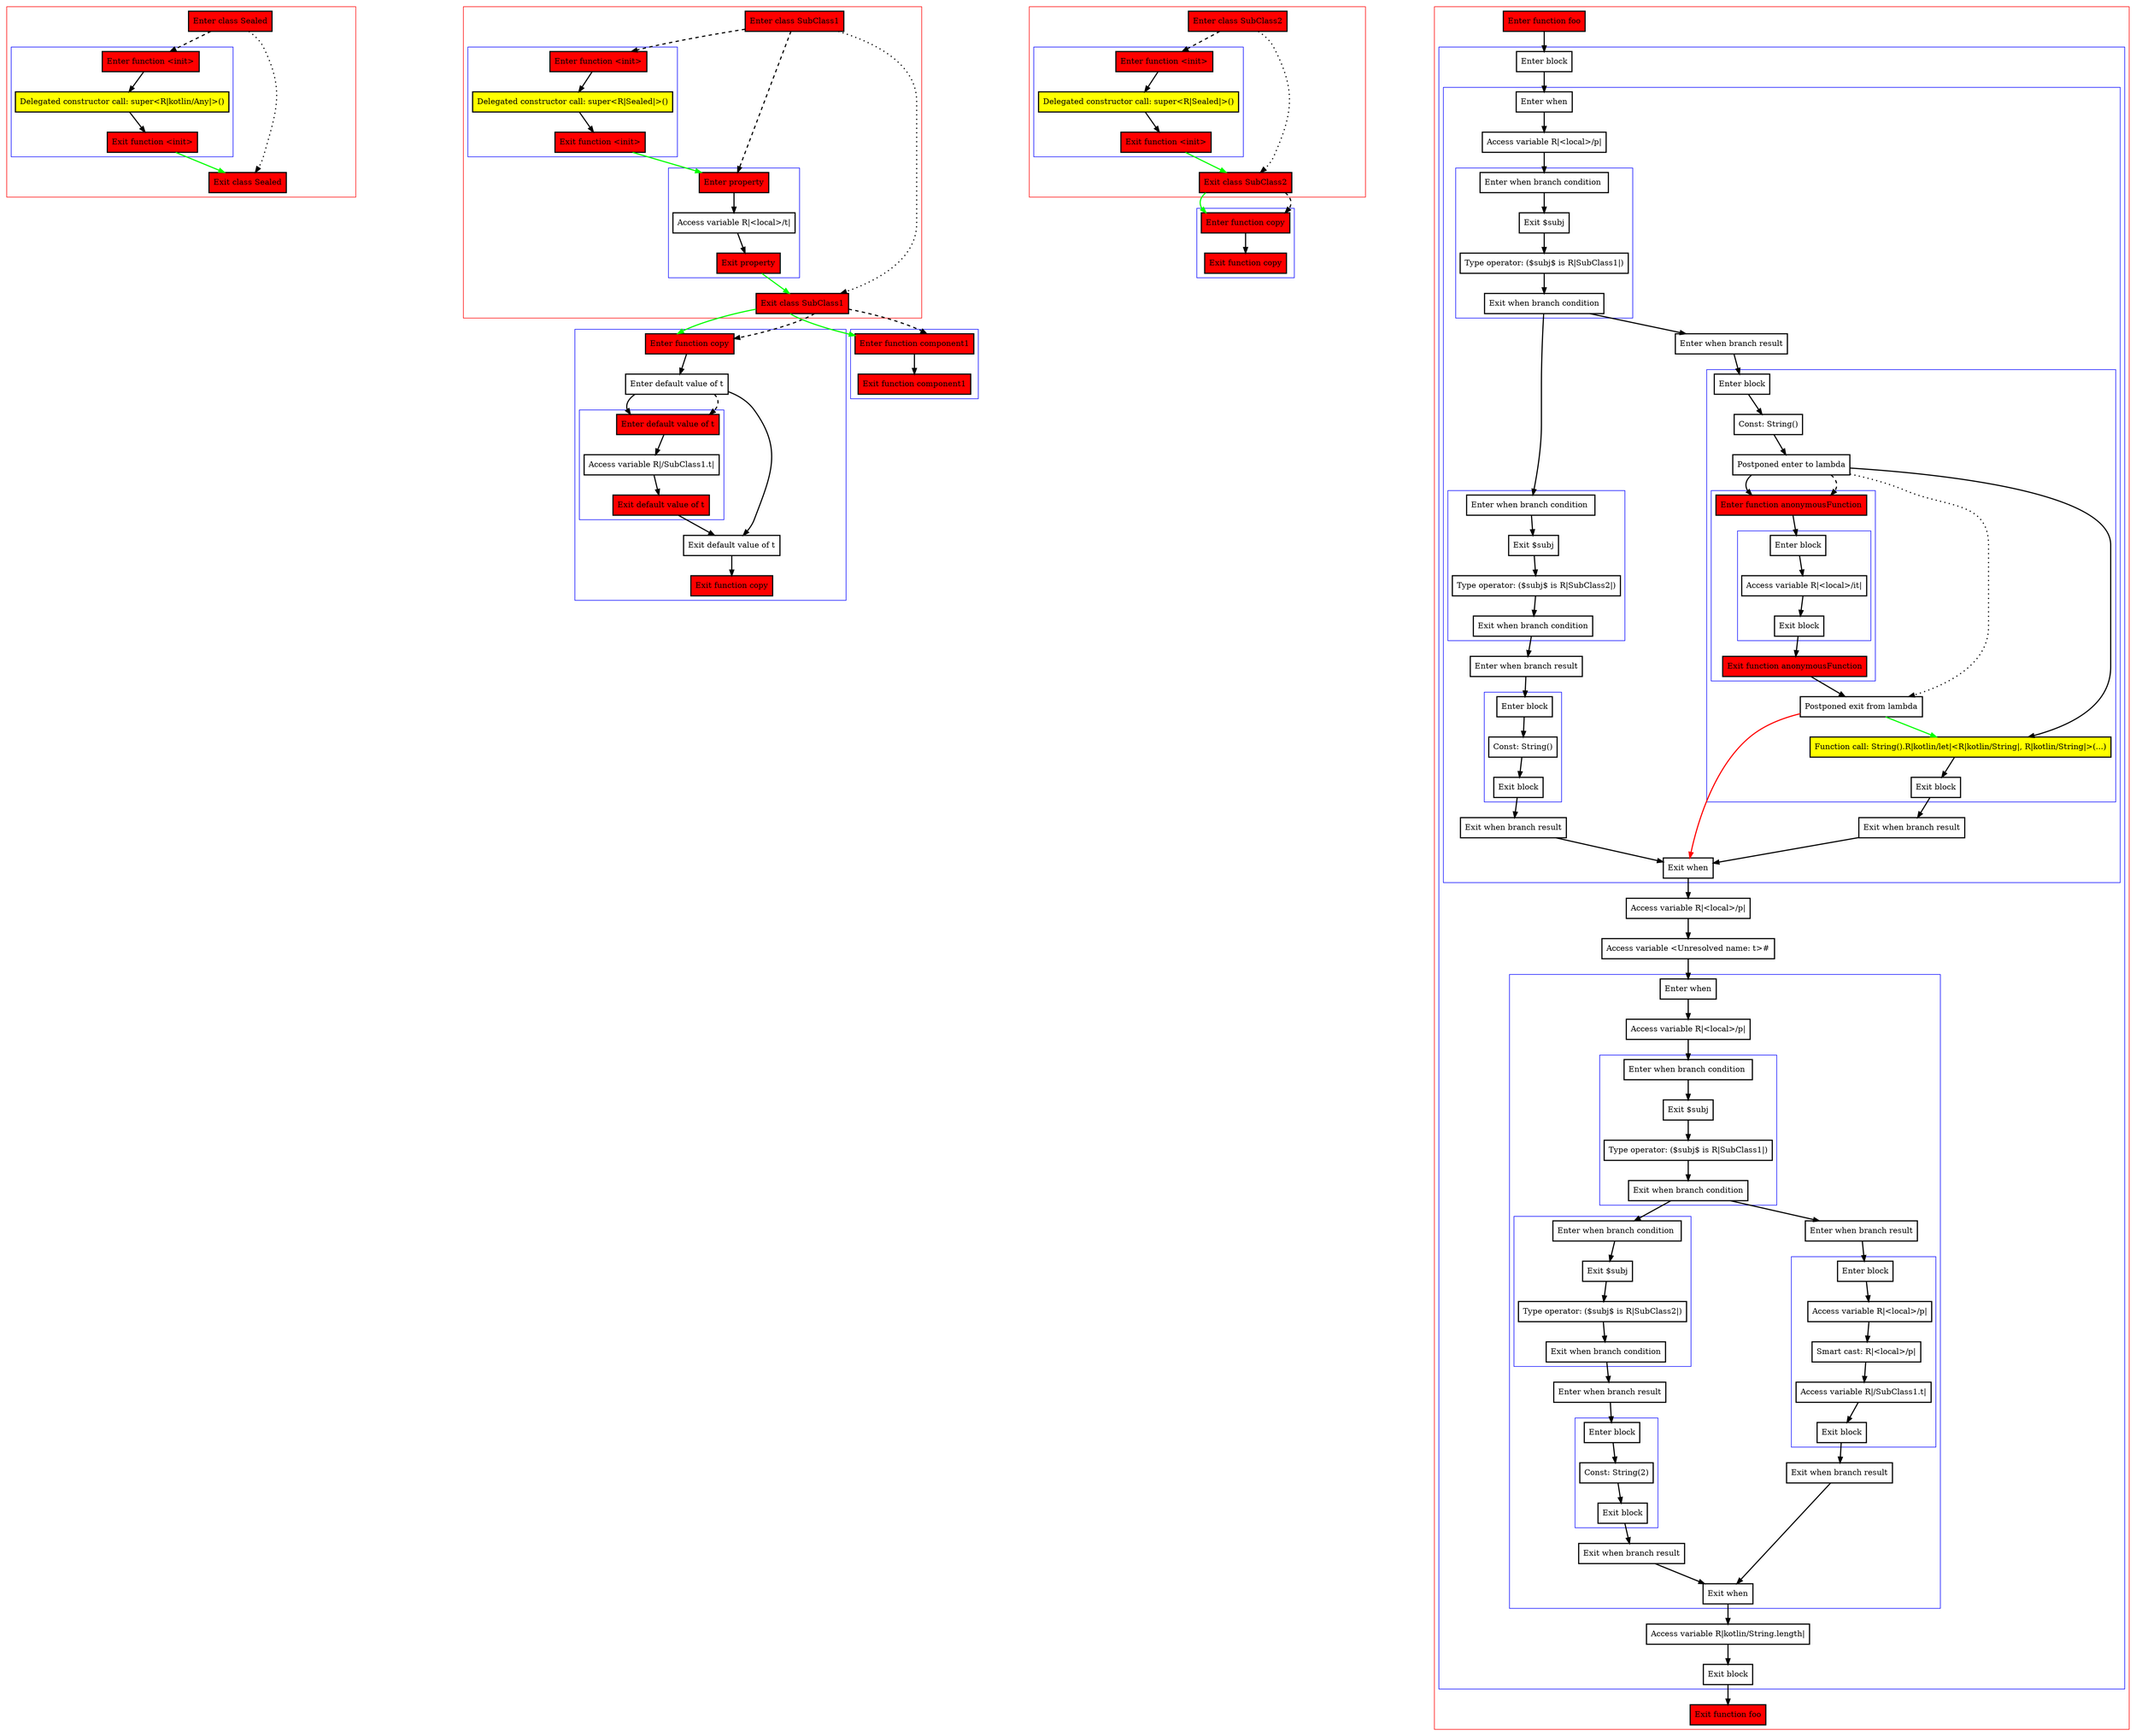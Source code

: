 digraph lambdaInWhenBranch_kt {
    graph [nodesep=3]
    node [shape=box penwidth=2]
    edge [penwidth=2]

    subgraph cluster_0 {
        color=red
        0 [label="Enter class Sealed" style="filled" fillcolor=red];
        subgraph cluster_1 {
            color=blue
            1 [label="Enter function <init>" style="filled" fillcolor=red];
            2 [label="Delegated constructor call: super<R|kotlin/Any|>()" style="filled" fillcolor=yellow];
            3 [label="Exit function <init>" style="filled" fillcolor=red];
        }
        4 [label="Exit class Sealed" style="filled" fillcolor=red];
    }
    0 -> {4} [style=dotted];
    0 -> {1} [style=dashed];
    1 -> {2};
    2 -> {3};
    3 -> {4} [color=green];

    subgraph cluster_2 {
        color=red
        5 [label="Enter class SubClass1" style="filled" fillcolor=red];
        subgraph cluster_3 {
            color=blue
            6 [label="Enter function <init>" style="filled" fillcolor=red];
            7 [label="Delegated constructor call: super<R|Sealed|>()" style="filled" fillcolor=yellow];
            8 [label="Exit function <init>" style="filled" fillcolor=red];
        }
        subgraph cluster_4 {
            color=blue
            9 [label="Enter property" style="filled" fillcolor=red];
            10 [label="Access variable R|<local>/t|"];
            11 [label="Exit property" style="filled" fillcolor=red];
        }
        12 [label="Exit class SubClass1" style="filled" fillcolor=red];
    }
    subgraph cluster_5 {
        color=blue
        13 [label="Enter function copy" style="filled" fillcolor=red];
        14 [label="Enter default value of t"];
        subgraph cluster_6 {
            color=blue
            15 [label="Enter default value of t" style="filled" fillcolor=red];
            16 [label="Access variable R|/SubClass1.t|"];
            17 [label="Exit default value of t" style="filled" fillcolor=red];
        }
        18 [label="Exit default value of t"];
        19 [label="Exit function copy" style="filled" fillcolor=red];
    }
    subgraph cluster_7 {
        color=blue
        20 [label="Enter function component1" style="filled" fillcolor=red];
        21 [label="Exit function component1" style="filled" fillcolor=red];
    }
    5 -> {12} [style=dotted];
    5 -> {6 9} [style=dashed];
    6 -> {7};
    7 -> {8};
    8 -> {9} [color=green];
    9 -> {10};
    10 -> {11};
    11 -> {12} [color=green];
    12 -> {13 20} [color=green];
    12 -> {13 20} [style=dashed];
    13 -> {14};
    14 -> {15 18};
    14 -> {15} [style=dashed];
    15 -> {16};
    16 -> {17};
    17 -> {18};
    18 -> {19};
    20 -> {21};

    subgraph cluster_8 {
        color=red
        22 [label="Enter class SubClass2" style="filled" fillcolor=red];
        subgraph cluster_9 {
            color=blue
            23 [label="Enter function <init>" style="filled" fillcolor=red];
            24 [label="Delegated constructor call: super<R|Sealed|>()" style="filled" fillcolor=yellow];
            25 [label="Exit function <init>" style="filled" fillcolor=red];
        }
        26 [label="Exit class SubClass2" style="filled" fillcolor=red];
    }
    subgraph cluster_10 {
        color=blue
        27 [label="Enter function copy" style="filled" fillcolor=red];
        28 [label="Exit function copy" style="filled" fillcolor=red];
    }
    22 -> {26} [style=dotted];
    22 -> {23} [style=dashed];
    23 -> {24};
    24 -> {25};
    25 -> {26} [color=green];
    26 -> {27} [color=green];
    26 -> {27} [style=dashed];
    27 -> {28};

    subgraph cluster_11 {
        color=red
        29 [label="Enter function foo" style="filled" fillcolor=red];
        subgraph cluster_12 {
            color=blue
            30 [label="Enter block"];
            subgraph cluster_13 {
                color=blue
                31 [label="Enter when"];
                32 [label="Access variable R|<local>/p|"];
                subgraph cluster_14 {
                    color=blue
                    33 [label="Enter when branch condition "];
                    34 [label="Exit $subj"];
                    35 [label="Type operator: ($subj$ is R|SubClass1|)"];
                    36 [label="Exit when branch condition"];
                }
                subgraph cluster_15 {
                    color=blue
                    37 [label="Enter when branch condition "];
                    38 [label="Exit $subj"];
                    39 [label="Type operator: ($subj$ is R|SubClass2|)"];
                    40 [label="Exit when branch condition"];
                }
                41 [label="Enter when branch result"];
                subgraph cluster_16 {
                    color=blue
                    42 [label="Enter block"];
                    43 [label="Const: String()"];
                    44 [label="Exit block"];
                }
                45 [label="Exit when branch result"];
                46 [label="Enter when branch result"];
                subgraph cluster_17 {
                    color=blue
                    47 [label="Enter block"];
                    48 [label="Const: String()"];
                    49 [label="Postponed enter to lambda"];
                    subgraph cluster_18 {
                        color=blue
                        50 [label="Enter function anonymousFunction" style="filled" fillcolor=red];
                        subgraph cluster_19 {
                            color=blue
                            51 [label="Enter block"];
                            52 [label="Access variable R|<local>/it|"];
                            53 [label="Exit block"];
                        }
                        54 [label="Exit function anonymousFunction" style="filled" fillcolor=red];
                    }
                    55 [label="Postponed exit from lambda"];
                    56 [label="Function call: String().R|kotlin/let|<R|kotlin/String|, R|kotlin/String|>(...)" style="filled" fillcolor=yellow];
                    57 [label="Exit block"];
                }
                58 [label="Exit when branch result"];
                59 [label="Exit when"];
            }
            60 [label="Access variable R|<local>/p|"];
            61 [label="Access variable <Unresolved name: t>#"];
            subgraph cluster_20 {
                color=blue
                62 [label="Enter when"];
                63 [label="Access variable R|<local>/p|"];
                subgraph cluster_21 {
                    color=blue
                    64 [label="Enter when branch condition "];
                    65 [label="Exit $subj"];
                    66 [label="Type operator: ($subj$ is R|SubClass1|)"];
                    67 [label="Exit when branch condition"];
                }
                subgraph cluster_22 {
                    color=blue
                    68 [label="Enter when branch condition "];
                    69 [label="Exit $subj"];
                    70 [label="Type operator: ($subj$ is R|SubClass2|)"];
                    71 [label="Exit when branch condition"];
                }
                72 [label="Enter when branch result"];
                subgraph cluster_23 {
                    color=blue
                    73 [label="Enter block"];
                    74 [label="Const: String(2)"];
                    75 [label="Exit block"];
                }
                76 [label="Exit when branch result"];
                77 [label="Enter when branch result"];
                subgraph cluster_24 {
                    color=blue
                    78 [label="Enter block"];
                    79 [label="Access variable R|<local>/p|"];
                    80 [label="Smart cast: R|<local>/p|"];
                    81 [label="Access variable R|/SubClass1.t|"];
                    82 [label="Exit block"];
                }
                83 [label="Exit when branch result"];
                84 [label="Exit when"];
            }
            85 [label="Access variable R|kotlin/String.length|"];
            86 [label="Exit block"];
        }
        87 [label="Exit function foo" style="filled" fillcolor=red];
    }
    29 -> {30};
    30 -> {31};
    31 -> {32};
    32 -> {33};
    33 -> {34};
    34 -> {35};
    35 -> {36};
    36 -> {37 46};
    37 -> {38};
    38 -> {39};
    39 -> {40};
    40 -> {41};
    41 -> {42};
    42 -> {43};
    43 -> {44};
    44 -> {45};
    45 -> {59};
    46 -> {47};
    47 -> {48};
    48 -> {49};
    49 -> {50 56};
    49 -> {55} [style=dotted];
    49 -> {50} [style=dashed];
    50 -> {51};
    51 -> {52};
    52 -> {53};
    53 -> {54};
    54 -> {55};
    55 -> {56} [color=green];
    55 -> {59} [color=red];
    56 -> {57};
    57 -> {58};
    58 -> {59};
    59 -> {60};
    60 -> {61};
    61 -> {62};
    62 -> {63};
    63 -> {64};
    64 -> {65};
    65 -> {66};
    66 -> {67};
    67 -> {68 77};
    68 -> {69};
    69 -> {70};
    70 -> {71};
    71 -> {72};
    72 -> {73};
    73 -> {74};
    74 -> {75};
    75 -> {76};
    76 -> {84};
    77 -> {78};
    78 -> {79};
    79 -> {80};
    80 -> {81};
    81 -> {82};
    82 -> {83};
    83 -> {84};
    84 -> {85};
    85 -> {86};
    86 -> {87};

}
